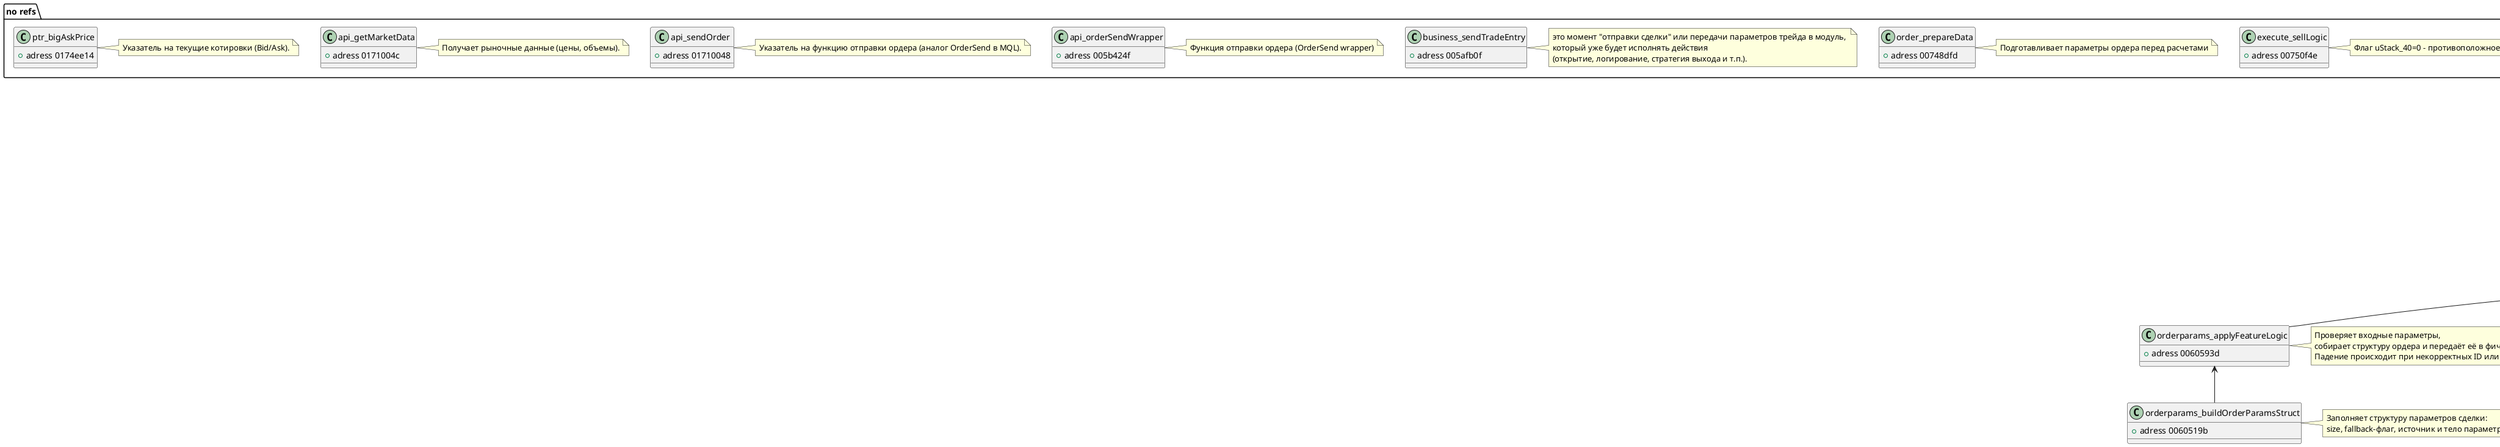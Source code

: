@startuml

package "no refs" {
class calc_positionSize {
    +adress 0074faee
}

note right of calc_positionSize
Рассчитывает объем позиции на основе риска/правил.
end note

class internal_calculateRisk {
    +adress 0074f444
}

note right of internal_calculateRisk
Внутренний расчет риска (вызывается из calc_positionSize).
end note

class execute_buyLogic {
    +adress 00750f02
}

note right of execute_buyLogic
Флаг uStack_40=1 может означать направление сделки
end note

class execute_sellLogic {
    +adress 00750f4e
}

note right of execute_sellLogic
Флаг uStack_40=0 - противоположное действие
end note

class order_prepareData {
    +adress 00748dfd
}

note right of order_prepareData
Подготавливает параметры ордера перед расчетами
end note

class business_sendTradeEntry {
    +adress 005afb0f
}

note right of business_sendTradeEntry
это момент "отправки сделки" или передачи параметров трейда в модуль, 
который уже будет исполнять действия 
(открытие, логирование, стратегия выхода и т.п.).
end note

class api_orderSendWrapper {
    +adress 005b424f
}

note right of api_orderSendWrapper
Функция отправки ордера (OrderSend wrapper)
end note

class api_sendOrder {
    +adress 01710048
}

note right of api_sendOrder
Указатель на функцию отправки ордера (аналог OrderSend в MQL).
end note

class api_getMarketData {
    +adress 0171004c
}

note right of api_getMarketData
Получает рыночные данные (цены, объемы).
end note

class ptr_bigAskPrice {
    +adress 0174ee14
}

note right of ptr_bigAskPrice
Указатель на текущие котировки (Bid/Ask).
end note

}


class main_tradingCore {
    +adress 008cdc3f
    +is_compiled false
}

note right of main_tradingCore
    Главный цикл стратегии. 
    Обрабатывает сигналы, рассчитывает риск и запускает исполнение сделки.
    Не декомпилируется.
end note

class main_evaluateSignal {
    +adress 005f7aaf
}

note right of main_evaluateSignal
Ядро оценки сигнала. 
ядро оценки сигнала перед постановкой заявки. Её задача — принять входные параметры (контекст и данные сигнала) и решить:
нужно ли продолжать (или сразу выйти);
    если да, то:
        провалидировать ордер через orderparams_validateAndProcess (008f080f);
        вызвать коллбек, если он есть в vtable + 0x88 через DISPATCH_00a10b4f;
        иначе вызвать func_0x005fa9d9() → аварийный выход через swi(3).
end note

class orderparams_validateAndProcess {
    +adress 008f080f
}

note right of orderparams_validateAndProcess
Обрабатывает указатель на параметры ордера (через param_2), 
валидирует через внешнюю функцию, 
извлекает полезную нагрузку, 
вызывает func_0x0060593d, 
если пройдены все условия.
end note

class orderparams_applyFeatureLogic {
    +adress 0060593d
}

note right of orderparams_applyFeatureLogic
Проверяет входные параметры, 
собирает структуру ордера и передаёт её в фичу с кодом 0x40c. 
Падение происходит при некорректных ID или недопустимых значениях параметров.
end note

class orderparams_buildOrderParamsStruct {
    +adress 0060519b
}

note right of orderparams_buildOrderParamsStruct
Заполняет структуру параметров сделки: 
size, fallback-флаг, источник и тело параметров.
end note

class dispatch_processOrFinalizeCallback {
    +adress 00a10b4f
}

note right of dispatch_processOrFinalizeCallback
Проверка валидности и завершение или запуск действия. 
Вызывает _DAT_01710b84 и _DAT_01710c78/*_vtable + 0x88 
в зависимости от состояния. 
Используется как безопасный dispatcher-функционал.
end note

main_tradingCore <-- main_evaluateSignal

main_evaluateSignal <-- orderparams_validateAndProcess
main_evaluateSignal <-- dispatch_processOrFinalizeCallback

orderparams_validateAndProcess <-- "func_0x005b124f(param_2)"
orderparams_validateAndProcess <-- "_DAT_01710b84 → проверка валидности"
orderparams_validateAndProcess <-- "func_0x005b118f → достаёт структуру из входа"
orderparams_validateAndProcess <-- "func_0x008effef → условие"
orderparams_validateAndProcess <-- "SUB_0060593d → APPLY Feature Logic"
orderparams_validateAndProcess <-- "SUB_0060519b → orderparams_buildOrderParamsStruct"
orderparams_validateAndProcess <-- "CONST_DISABLED_FeatureFlag"
orderparams_validateAndProcess <-- orderparams_applyFeatureLogic

orderparams_applyFeatureLogic <-- orderparams_buildOrderParamsStruct

dispatch_processOrFinalizeCallback <-- "_DAT_01710b84 → проверка"
dispatch_processOrFinalizeCallback <-- "_DAT_01710c78 → fallback логика"
dispatch_processOrFinalizeCallback <-- "vtable + 0x88 → кастомная обработка"

@enduml